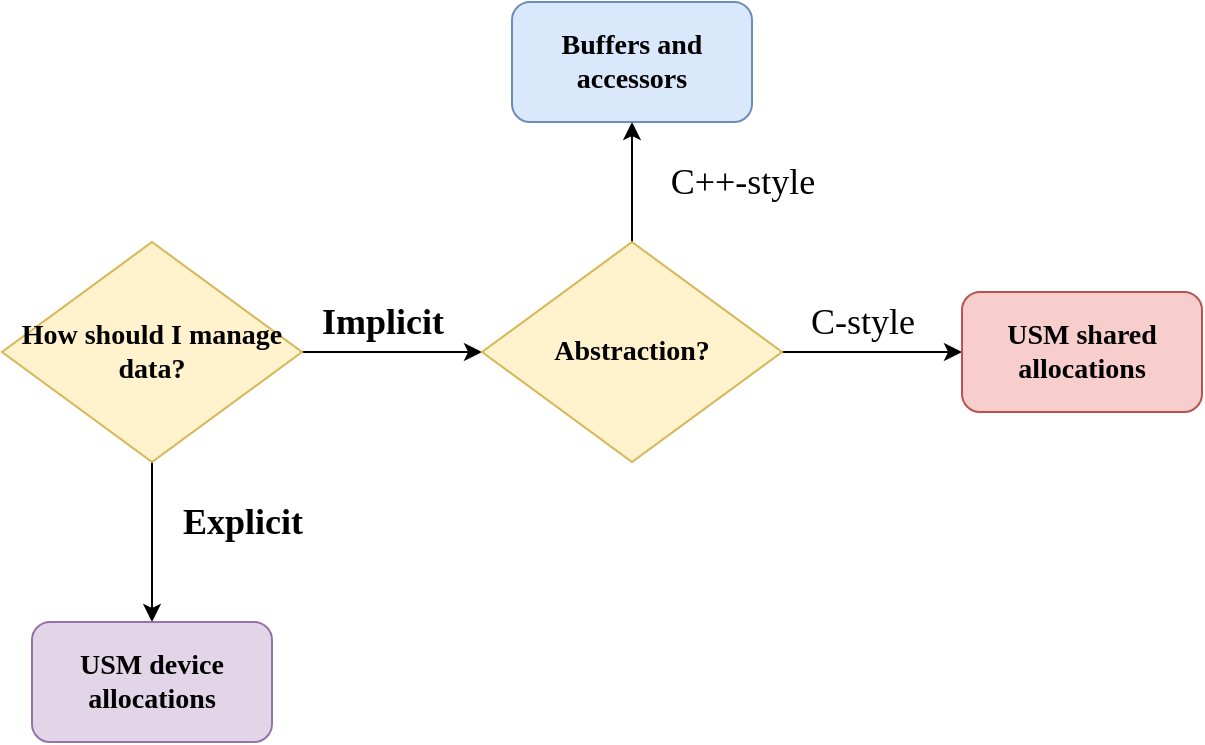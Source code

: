 <mxfile version="14.5.1" type="device"><diagram id="C5RBs43oDa-KdzZeNtuy" name="Page-1"><mxGraphModel dx="2038" dy="1137" grid="1" gridSize="10" guides="1" tooltips="1" connect="1" arrows="1" fold="1" page="1" pageScale="1" pageWidth="827" pageHeight="1169" math="0" shadow="0"><root><mxCell id="WIyWlLk6GJQsqaUBKTNV-0"/><mxCell id="WIyWlLk6GJQsqaUBKTNV-1" parent="WIyWlLk6GJQsqaUBKTNV-0"/><mxCell id="kpgNW0kPy_2OF9fq0dJf-4" style="edgeStyle=orthogonalEdgeStyle;rounded=0;orthogonalLoop=1;jettySize=auto;html=1;" edge="1" parent="WIyWlLk6GJQsqaUBKTNV-1" source="kpgNW0kPy_2OF9fq0dJf-1"><mxGeometry relative="1" as="geometry"><mxPoint x="280" y="345" as="targetPoint"/></mxGeometry></mxCell><mxCell id="kpgNW0kPy_2OF9fq0dJf-14" value="" style="edgeStyle=orthogonalEdgeStyle;rounded=0;orthogonalLoop=1;jettySize=auto;html=1;" edge="1" parent="WIyWlLk6GJQsqaUBKTNV-1" source="kpgNW0kPy_2OF9fq0dJf-1" target="kpgNW0kPy_2OF9fq0dJf-13"><mxGeometry relative="1" as="geometry"/></mxCell><mxCell id="kpgNW0kPy_2OF9fq0dJf-1" value="&lt;font face=&quot;comfortaa&quot; data-font-src=&quot;https://fonts.googleapis.com/css?family=comfortaa&quot; style=&quot;font-size: 14px&quot;&gt;&lt;b&gt;How should I manage data?&lt;/b&gt;&lt;/font&gt;" style="rhombus;whiteSpace=wrap;html=1;fillColor=#fff2cc;strokeColor=#d6b656;" vertex="1" parent="WIyWlLk6GJQsqaUBKTNV-1"><mxGeometry x="40" y="290" width="150" height="110" as="geometry"/></mxCell><mxCell id="kpgNW0kPy_2OF9fq0dJf-5" value="&lt;font face=&quot;comfortaa&quot; data-font-src=&quot;https://fonts.googleapis.com/css?family=comfortaa&quot; size=&quot;1&quot;&gt;&lt;b style=&quot;font-size: 18px&quot;&gt;Implicit&lt;/b&gt;&lt;/font&gt;" style="text;html=1;align=center;verticalAlign=middle;resizable=0;points=[];autosize=1;" vertex="1" parent="WIyWlLk6GJQsqaUBKTNV-1"><mxGeometry x="190" y="320" width="80" height="20" as="geometry"/></mxCell><mxCell id="kpgNW0kPy_2OF9fq0dJf-9" value="" style="edgeStyle=orthogonalEdgeStyle;rounded=0;orthogonalLoop=1;jettySize=auto;html=1;" edge="1" parent="WIyWlLk6GJQsqaUBKTNV-1" source="kpgNW0kPy_2OF9fq0dJf-6" target="kpgNW0kPy_2OF9fq0dJf-7"><mxGeometry relative="1" as="geometry"/></mxCell><mxCell id="kpgNW0kPy_2OF9fq0dJf-10" value="" style="edgeStyle=orthogonalEdgeStyle;rounded=0;orthogonalLoop=1;jettySize=auto;html=1;" edge="1" parent="WIyWlLk6GJQsqaUBKTNV-1" source="kpgNW0kPy_2OF9fq0dJf-6" target="kpgNW0kPy_2OF9fq0dJf-8"><mxGeometry relative="1" as="geometry"/></mxCell><mxCell id="kpgNW0kPy_2OF9fq0dJf-6" value="&lt;font face=&quot;comfortaa&quot;&gt;&lt;span style=&quot;font-size: 14px&quot;&gt;&lt;b&gt;Abstraction?&lt;/b&gt;&lt;/span&gt;&lt;/font&gt;" style="rhombus;whiteSpace=wrap;html=1;align=center;fillColor=#fff2cc;strokeColor=#d6b656;" vertex="1" parent="WIyWlLk6GJQsqaUBKTNV-1"><mxGeometry x="280" y="290" width="150" height="110" as="geometry"/></mxCell><mxCell id="kpgNW0kPy_2OF9fq0dJf-7" value="&lt;b&gt;&lt;font face=&quot;comfortaa&quot; data-font-src=&quot;https://fonts.googleapis.com/css?family=comfortaa&quot; style=&quot;font-size: 14px&quot;&gt;Buffers and accessors&lt;/font&gt;&lt;/b&gt;" style="rounded=1;whiteSpace=wrap;html=1;fillColor=#dae8fc;strokeColor=#6c8ebf;" vertex="1" parent="WIyWlLk6GJQsqaUBKTNV-1"><mxGeometry x="295" y="170" width="120" height="60" as="geometry"/></mxCell><mxCell id="kpgNW0kPy_2OF9fq0dJf-8" value="&lt;b&gt;&lt;font face=&quot;comfortaa&quot; data-font-src=&quot;https://fonts.googleapis.com/css?family=comfortaa&quot; style=&quot;font-size: 14px&quot;&gt;USM shared allocations&lt;/font&gt;&lt;/b&gt;" style="rounded=1;whiteSpace=wrap;html=1;fillColor=#f8cecc;strokeColor=#b85450;" vertex="1" parent="WIyWlLk6GJQsqaUBKTNV-1"><mxGeometry x="520" y="315" width="120" height="60" as="geometry"/></mxCell><mxCell id="kpgNW0kPy_2OF9fq0dJf-11" value="&lt;font face=&quot;comfortaa&quot; data-font-src=&quot;https://fonts.googleapis.com/css?family=comfortaa&quot; style=&quot;font-size: 18px&quot;&gt;C++-style&lt;/font&gt;" style="text;html=1;align=center;verticalAlign=middle;resizable=0;points=[];autosize=1;" vertex="1" parent="WIyWlLk6GJQsqaUBKTNV-1"><mxGeometry x="360" y="250" width="100" height="20" as="geometry"/></mxCell><mxCell id="kpgNW0kPy_2OF9fq0dJf-12" value="&lt;font face=&quot;comfortaa&quot; data-font-src=&quot;https://fonts.googleapis.com/css?family=comfortaa&quot; style=&quot;font-size: 18px&quot;&gt;C-style&lt;/font&gt;" style="text;html=1;align=center;verticalAlign=middle;resizable=0;points=[];autosize=1;" vertex="1" parent="WIyWlLk6GJQsqaUBKTNV-1"><mxGeometry x="430" y="320" width="80" height="20" as="geometry"/></mxCell><mxCell id="kpgNW0kPy_2OF9fq0dJf-13" value="&lt;font face=&quot;comfortaa&quot;&gt;&lt;span style=&quot;font-size: 14px&quot;&gt;&lt;b&gt;USM device allocations&lt;/b&gt;&lt;/span&gt;&lt;/font&gt;" style="rounded=1;whiteSpace=wrap;html=1;fillColor=#e1d5e7;strokeColor=#9673a6;" vertex="1" parent="WIyWlLk6GJQsqaUBKTNV-1"><mxGeometry x="55" y="480" width="120" height="60" as="geometry"/></mxCell><mxCell id="kpgNW0kPy_2OF9fq0dJf-15" value="&lt;font face=&quot;comfortaa&quot; data-font-src=&quot;https://fonts.googleapis.com/css?family=comfortaa&quot; size=&quot;1&quot;&gt;&lt;b style=&quot;font-size: 18px&quot;&gt;Explicit&lt;/b&gt;&lt;/font&gt;" style="text;html=1;align=center;verticalAlign=middle;resizable=0;points=[];autosize=1;" vertex="1" parent="WIyWlLk6GJQsqaUBKTNV-1"><mxGeometry x="120" y="420" width="80" height="20" as="geometry"/></mxCell></root></mxGraphModel></diagram></mxfile>